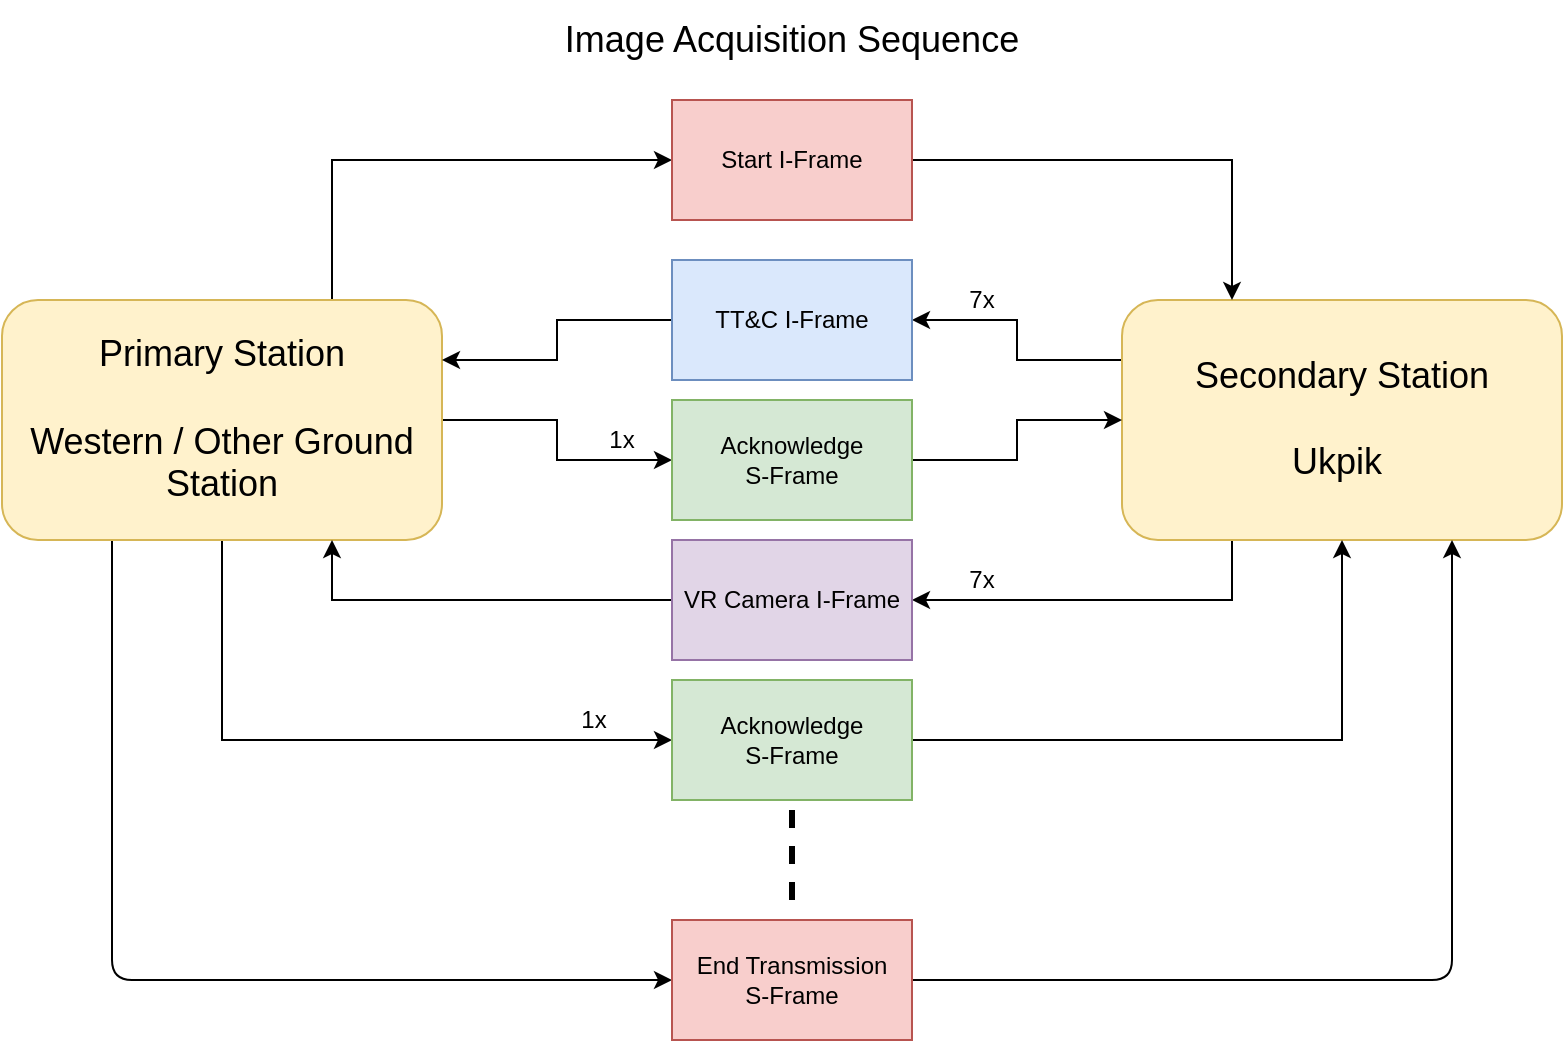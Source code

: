 <mxfile version="11.3.0" type="device" pages="1"><diagram id="E3ibimAtT4pmTLDV-Wlo" name="Page-1"><mxGraphModel dx="976" dy="588" grid="1" gridSize="10" guides="1" tooltips="1" connect="1" arrows="1" fold="1" page="1" pageScale="1" pageWidth="850" pageHeight="1100" math="0" shadow="0"><root><mxCell id="0"/><mxCell id="1" parent="0"/><mxCell id="vL6j8EUDOHFY2tC3OlRh-7" style="edgeStyle=orthogonalEdgeStyle;rounded=0;orthogonalLoop=1;jettySize=auto;html=1;entryX=0;entryY=0.5;entryDx=0;entryDy=0;exitX=0.75;exitY=0;exitDx=0;exitDy=0;" parent="1" source="vL6j8EUDOHFY2tC3OlRh-1" target="vL6j8EUDOHFY2tC3OlRh-3" edge="1"><mxGeometry relative="1" as="geometry"/></mxCell><mxCell id="vL6j8EUDOHFY2tC3OlRh-14" style="edgeStyle=orthogonalEdgeStyle;rounded=0;orthogonalLoop=1;jettySize=auto;html=1;entryX=0;entryY=0.5;entryDx=0;entryDy=0;" parent="1" source="vL6j8EUDOHFY2tC3OlRh-1" target="vL6j8EUDOHFY2tC3OlRh-13" edge="1"><mxGeometry relative="1" as="geometry"/></mxCell><mxCell id="vL6j8EUDOHFY2tC3OlRh-23" style="edgeStyle=orthogonalEdgeStyle;rounded=0;orthogonalLoop=1;jettySize=auto;html=1;entryX=0;entryY=0.5;entryDx=0;entryDy=0;exitX=0.5;exitY=1;exitDx=0;exitDy=0;" parent="1" source="vL6j8EUDOHFY2tC3OlRh-1" target="vL6j8EUDOHFY2tC3OlRh-19" edge="1"><mxGeometry relative="1" as="geometry"/></mxCell><mxCell id="vL6j8EUDOHFY2tC3OlRh-28" style="edgeStyle=orthogonalEdgeStyle;rounded=1;orthogonalLoop=1;jettySize=auto;html=1;exitX=0.25;exitY=1;exitDx=0;exitDy=0;entryX=0;entryY=0.5;entryDx=0;entryDy=0;strokeWidth=1;" parent="1" source="vL6j8EUDOHFY2tC3OlRh-1" target="vL6j8EUDOHFY2tC3OlRh-26" edge="1"><mxGeometry relative="1" as="geometry"/></mxCell><mxCell id="vL6j8EUDOHFY2tC3OlRh-1" value="&lt;font style=&quot;font-size: 18px&quot;&gt;Primary Station&lt;br&gt;&lt;br&gt;Western / Other Ground Station&lt;/font&gt;" style="rounded=1;whiteSpace=wrap;html=1;fillColor=#fff2cc;strokeColor=#d6b656;" parent="1" vertex="1"><mxGeometry x="30" y="170" width="220" height="120" as="geometry"/></mxCell><mxCell id="vL6j8EUDOHFY2tC3OlRh-11" style="edgeStyle=orthogonalEdgeStyle;rounded=0;orthogonalLoop=1;jettySize=auto;html=1;exitX=0;exitY=0.25;exitDx=0;exitDy=0;entryX=1;entryY=0.5;entryDx=0;entryDy=0;" parent="1" source="vL6j8EUDOHFY2tC3OlRh-2" target="vL6j8EUDOHFY2tC3OlRh-10" edge="1"><mxGeometry relative="1" as="geometry"/></mxCell><mxCell id="vL6j8EUDOHFY2tC3OlRh-21" style="edgeStyle=orthogonalEdgeStyle;rounded=0;orthogonalLoop=1;jettySize=auto;html=1;exitX=0.25;exitY=1;exitDx=0;exitDy=0;entryX=1;entryY=0.5;entryDx=0;entryDy=0;" parent="1" source="vL6j8EUDOHFY2tC3OlRh-2" target="vL6j8EUDOHFY2tC3OlRh-18" edge="1"><mxGeometry relative="1" as="geometry"/></mxCell><mxCell id="vL6j8EUDOHFY2tC3OlRh-2" value="&lt;font style=&quot;font-size: 18px&quot;&gt;Secondary Station&lt;br&gt;&lt;br&gt;Ukpik&amp;nbsp;&lt;/font&gt;" style="rounded=1;whiteSpace=wrap;html=1;fillColor=#fff2cc;strokeColor=#d6b656;" parent="1" vertex="1"><mxGeometry x="590" y="170" width="220" height="120" as="geometry"/></mxCell><mxCell id="vL6j8EUDOHFY2tC3OlRh-8" style="edgeStyle=orthogonalEdgeStyle;rounded=0;orthogonalLoop=1;jettySize=auto;html=1;entryX=0.25;entryY=0;entryDx=0;entryDy=0;" parent="1" source="vL6j8EUDOHFY2tC3OlRh-3" target="vL6j8EUDOHFY2tC3OlRh-2" edge="1"><mxGeometry relative="1" as="geometry"/></mxCell><mxCell id="vL6j8EUDOHFY2tC3OlRh-3" value="Start I-Frame" style="rounded=0;whiteSpace=wrap;html=1;fillColor=#f8cecc;strokeColor=#b85450;" parent="1" vertex="1"><mxGeometry x="365" y="70" width="120" height="60" as="geometry"/></mxCell><mxCell id="vL6j8EUDOHFY2tC3OlRh-12" style="edgeStyle=orthogonalEdgeStyle;rounded=0;orthogonalLoop=1;jettySize=auto;html=1;entryX=1;entryY=0.25;entryDx=0;entryDy=0;" parent="1" source="vL6j8EUDOHFY2tC3OlRh-10" target="vL6j8EUDOHFY2tC3OlRh-1" edge="1"><mxGeometry relative="1" as="geometry"/></mxCell><mxCell id="vL6j8EUDOHFY2tC3OlRh-10" value="TT&amp;amp;C I-Frame" style="rounded=0;whiteSpace=wrap;html=1;fillColor=#dae8fc;strokeColor=#6c8ebf;" parent="1" vertex="1"><mxGeometry x="365" y="150" width="120" height="60" as="geometry"/></mxCell><mxCell id="vL6j8EUDOHFY2tC3OlRh-15" style="edgeStyle=orthogonalEdgeStyle;rounded=0;orthogonalLoop=1;jettySize=auto;html=1;exitX=1;exitY=0.5;exitDx=0;exitDy=0;entryX=0;entryY=0.5;entryDx=0;entryDy=0;" parent="1" source="vL6j8EUDOHFY2tC3OlRh-13" target="vL6j8EUDOHFY2tC3OlRh-2" edge="1"><mxGeometry relative="1" as="geometry"/></mxCell><mxCell id="vL6j8EUDOHFY2tC3OlRh-13" value="Acknowledge&lt;br&gt;S-Frame" style="rounded=0;whiteSpace=wrap;html=1;fillColor=#d5e8d4;strokeColor=#82b366;" parent="1" vertex="1"><mxGeometry x="365" y="220" width="120" height="60" as="geometry"/></mxCell><mxCell id="vL6j8EUDOHFY2tC3OlRh-22" style="edgeStyle=orthogonalEdgeStyle;rounded=0;orthogonalLoop=1;jettySize=auto;html=1;entryX=0.75;entryY=1;entryDx=0;entryDy=0;" parent="1" source="vL6j8EUDOHFY2tC3OlRh-18" target="vL6j8EUDOHFY2tC3OlRh-1" edge="1"><mxGeometry relative="1" as="geometry"/></mxCell><mxCell id="vL6j8EUDOHFY2tC3OlRh-18" value="VR Camera I-Frame" style="rounded=0;whiteSpace=wrap;html=1;fillColor=#e1d5e7;strokeColor=#9673a6;" parent="1" vertex="1"><mxGeometry x="365" y="290" width="120" height="60" as="geometry"/></mxCell><mxCell id="vL6j8EUDOHFY2tC3OlRh-24" style="edgeStyle=orthogonalEdgeStyle;rounded=0;orthogonalLoop=1;jettySize=auto;html=1;" parent="1" source="vL6j8EUDOHFY2tC3OlRh-19" target="vL6j8EUDOHFY2tC3OlRh-2" edge="1"><mxGeometry relative="1" as="geometry"/></mxCell><mxCell id="vL6j8EUDOHFY2tC3OlRh-19" value="Acknowledge&lt;br&gt;S-Frame" style="rounded=0;whiteSpace=wrap;html=1;fillColor=#d5e8d4;strokeColor=#82b366;" parent="1" vertex="1"><mxGeometry x="365" y="360" width="120" height="60" as="geometry"/></mxCell><mxCell id="vL6j8EUDOHFY2tC3OlRh-25" value="" style="endArrow=none;dashed=1;html=1;strokeWidth=3;rounded=1;" parent="1" edge="1"><mxGeometry width="50" height="50" relative="1" as="geometry"><mxPoint x="425" y="470" as="sourcePoint"/><mxPoint x="425" y="420" as="targetPoint"/></mxGeometry></mxCell><mxCell id="vL6j8EUDOHFY2tC3OlRh-27" style="edgeStyle=orthogonalEdgeStyle;rounded=1;orthogonalLoop=1;jettySize=auto;html=1;entryX=0.75;entryY=1;entryDx=0;entryDy=0;strokeWidth=1;" parent="1" source="vL6j8EUDOHFY2tC3OlRh-26" target="vL6j8EUDOHFY2tC3OlRh-2" edge="1"><mxGeometry relative="1" as="geometry"/></mxCell><mxCell id="vL6j8EUDOHFY2tC3OlRh-26" value="End Transmission &lt;br&gt;S-Frame" style="rounded=0;whiteSpace=wrap;html=1;fillColor=#f8cecc;strokeColor=#b85450;" parent="1" vertex="1"><mxGeometry x="365" y="480" width="120" height="60" as="geometry"/></mxCell><mxCell id="vL6j8EUDOHFY2tC3OlRh-29" value="&lt;font style=&quot;font-size: 18px&quot;&gt;Image Acquisition Sequence&lt;/font&gt;" style="text;html=1;strokeColor=none;fillColor=none;align=center;verticalAlign=middle;whiteSpace=wrap;rounded=0;" parent="1" vertex="1"><mxGeometry x="286" y="20" width="278" height="40" as="geometry"/></mxCell><mxCell id="wzKR9WtvsKfot6lcL7XO-1" value="7x" style="text;html=1;strokeColor=none;fillColor=none;align=center;verticalAlign=middle;whiteSpace=wrap;rounded=0;" parent="1" vertex="1"><mxGeometry x="500" y="160" width="40" height="20" as="geometry"/></mxCell><mxCell id="wzKR9WtvsKfot6lcL7XO-2" value="1x" style="text;html=1;strokeColor=none;fillColor=none;align=center;verticalAlign=middle;whiteSpace=wrap;rounded=0;" parent="1" vertex="1"><mxGeometry x="320" y="230" width="40" height="20" as="geometry"/></mxCell><mxCell id="wzKR9WtvsKfot6lcL7XO-3" value="7x" style="text;html=1;strokeColor=none;fillColor=none;align=center;verticalAlign=middle;whiteSpace=wrap;rounded=0;" parent="1" vertex="1"><mxGeometry x="500" y="300" width="40" height="20" as="geometry"/></mxCell><mxCell id="wzKR9WtvsKfot6lcL7XO-4" value="1x" style="text;html=1;strokeColor=none;fillColor=none;align=center;verticalAlign=middle;whiteSpace=wrap;rounded=0;" parent="1" vertex="1"><mxGeometry x="306" y="370" width="40" height="20" as="geometry"/></mxCell></root></mxGraphModel></diagram></mxfile>